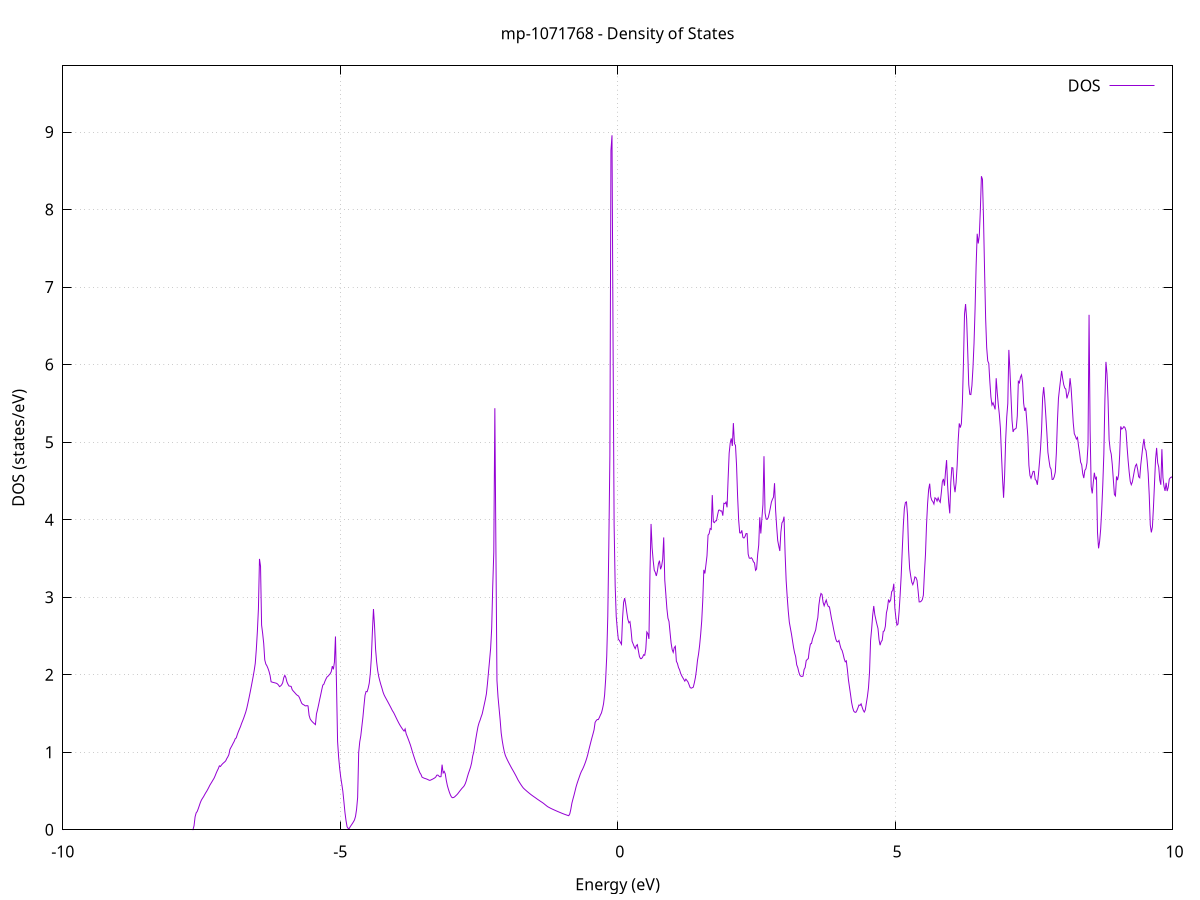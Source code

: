 set title 'mp-1071768 - Density of States'
set xlabel 'Energy (eV)'
set ylabel 'DOS (states/eV)'
set grid
set xrange [-10:10]
set yrange [0:9.853]
set xzeroaxis lt -1
set terminal png size 800,600
set output 'mp-1071768_dos_gnuplot.png'
plot '-' using 1:2 with lines title 'DOS'
-22.319700 0.000000
-22.300700 0.000000
-22.281600 0.000000
-22.262600 0.000000
-22.243600 0.000000
-22.224600 0.000000
-22.205500 0.000000
-22.186500 0.000000
-22.167500 0.000000
-22.148500 0.000000
-22.129500 0.000000
-22.110400 0.000000
-22.091400 0.000000
-22.072400 0.000000
-22.053400 0.000000
-22.034300 0.000000
-22.015300 0.000000
-21.996300 0.000000
-21.977300 0.000000
-21.958300 0.000000
-21.939200 0.000000
-21.920200 0.000000
-21.901200 0.000000
-21.882200 0.000000
-21.863100 0.000000
-21.844100 0.000000
-21.825100 0.000000
-21.806100 0.000000
-21.787100 0.000000
-21.768000 0.000000
-21.749000 0.000000
-21.730000 0.000000
-21.711000 0.000000
-21.691900 0.000000
-21.672900 0.000000
-21.653900 0.000000
-21.634900 0.000000
-21.615900 0.000000
-21.596800 0.000000
-21.577800 0.000000
-21.558800 0.000000
-21.539800 0.000000
-21.520700 0.000000
-21.501700 0.000000
-21.482700 0.000000
-21.463700 0.000000
-21.444700 0.000000
-21.425600 0.000000
-21.406600 0.000000
-21.387600 0.000000
-21.368600 0.000000
-21.349500 0.000000
-21.330500 0.000000
-21.311500 0.000000
-21.292500 0.000000
-21.273500 0.000000
-21.254400 0.000000
-21.235400 0.000000
-21.216400 0.000000
-21.197400 0.000000
-21.178300 0.000000
-21.159300 0.000000
-21.140300 0.000000
-21.121300 0.000000
-21.102300 0.000000
-21.083200 0.000000
-21.064200 0.000000
-21.045200 0.000000
-21.026200 0.000000
-21.007100 0.000000
-20.988100 0.000000
-20.969100 0.000000
-20.950100 0.000000
-20.931100 0.000000
-20.912000 0.000000
-20.893000 0.000000
-20.874000 0.000000
-20.855000 0.000000
-20.835900 0.000000
-20.816900 0.000000
-20.797900 0.000000
-20.778900 0.000000
-20.759900 0.000000
-20.740800 0.000000
-20.721800 0.000000
-20.702800 0.000000
-20.683800 0.000000
-20.664700 0.000000
-20.645700 0.000000
-20.626700 0.000000
-20.607700 0.000000
-20.588700 228.054500
-20.569600 85.397000
-20.550600 74.629700
-20.531600 89.338200
-20.512600 91.016900
-20.493500 61.883300
-20.474500 36.588600
-20.455500 48.964400
-20.436500 413.092700
-20.417500 249.469900
-20.398400 44.983000
-20.379400 164.316200
-20.360400 98.465800
-20.341400 149.694100
-20.322300 533.230800
-20.303300 0.000000
-20.284300 0.000000
-20.265300 0.000000
-20.246300 0.000000
-20.227200 0.000000
-20.208200 0.000000
-20.189200 0.000000
-20.170200 0.000000
-20.151100 0.000000
-20.132100 0.000000
-20.113100 0.000000
-20.094100 0.000000
-20.075100 0.000000
-20.056000 0.000000
-20.037000 0.000000
-20.018000 0.000000
-19.999000 0.000000
-19.979900 0.000000
-19.960900 0.000000
-19.941900 0.000000
-19.922900 0.000000
-19.903900 0.000000
-19.884800 0.000000
-19.865800 0.000000
-19.846800 0.000000
-19.827800 0.000000
-19.808700 0.000000
-19.789700 0.000000
-19.770700 0.000000
-19.751700 0.000000
-19.732700 0.000000
-19.713600 0.000000
-19.694600 0.000000
-19.675600 0.000000
-19.656600 0.000000
-19.637500 0.000000
-19.618500 0.000000
-19.599500 0.000000
-19.580500 0.000000
-19.561500 0.000000
-19.542400 0.000000
-19.523400 0.000000
-19.504400 0.000000
-19.485400 0.000000
-19.466300 0.000000
-19.447300 0.000000
-19.428300 0.000000
-19.409300 0.000000
-19.390300 0.000000
-19.371200 0.000000
-19.352200 0.000000
-19.333200 0.000000
-19.314200 0.000000
-19.295100 0.000000
-19.276100 0.000000
-19.257100 0.000000
-19.238100 0.000000
-19.219100 0.000000
-19.200000 0.000000
-19.181000 0.000000
-19.162000 0.000000
-19.143000 0.000000
-19.123900 0.000000
-19.104900 0.000000
-19.085900 0.000000
-19.066900 0.000000
-19.047900 0.000000
-19.028800 0.000000
-19.009800 0.000000
-18.990800 0.000000
-18.971800 0.000000
-18.952700 0.000000
-18.933700 0.000000
-18.914700 0.000000
-18.895700 3.672100
-18.876700 25.239000
-18.857600 50.829200
-18.838600 106.424600
-18.819600 37.372200
-18.800600 45.996600
-18.781500 46.853700
-18.762500 33.530700
-18.743500 30.813800
-18.724500 31.805000
-18.705500 33.909900
-18.686400 46.424900
-18.667400 64.928500
-18.648400 44.435000
-18.629400 0.000000
-18.610300 0.000000
-18.591300 0.000000
-18.572300 0.000000
-18.553300 0.000000
-18.534300 0.000000
-18.515200 0.000000
-18.496200 0.000000
-18.477200 0.000000
-18.458200 0.000000
-18.439100 0.000000
-18.420100 0.000000
-18.401100 0.000000
-18.382100 0.000000
-18.363100 0.000000
-18.344000 0.000000
-18.325000 0.000000
-18.306000 0.000000
-18.287000 0.000000
-18.267900 0.000000
-18.248900 0.000000
-18.229900 0.000000
-18.210900 0.000000
-18.191900 0.000000
-18.172800 0.000000
-18.153800 0.000000
-18.134800 0.000000
-18.115800 0.000000
-18.096700 0.000000
-18.077700 0.000000
-18.058700 0.000000
-18.039700 0.000000
-18.020700 0.000000
-18.001600 0.000000
-17.982600 0.000000
-17.963600 0.000000
-17.944600 0.000000
-17.925500 0.000000
-17.906500 0.000000
-17.887500 0.000000
-17.868500 0.000000
-17.849500 0.000000
-17.830400 0.000000
-17.811400 0.000000
-17.792400 0.000000
-17.773400 0.000000
-17.754300 0.000000
-17.735300 0.000000
-17.716300 0.000000
-17.697300 0.000000
-17.678300 0.000000
-17.659200 0.000000
-17.640200 0.000000
-17.621200 0.000000
-17.602200 0.000000
-17.583100 0.000000
-17.564100 0.000000
-17.545100 0.000000
-17.526100 0.000000
-17.507100 0.000000
-17.488000 0.000000
-17.469000 0.000000
-17.450000 0.000000
-17.431000 0.000000
-17.411900 0.000000
-17.392900 0.000000
-17.373900 0.000000
-17.354900 0.000000
-17.335900 0.000000
-17.316800 0.000000
-17.297800 0.000000
-17.278800 0.000000
-17.259800 0.000000
-17.240700 0.000000
-17.221700 0.000000
-17.202700 0.000000
-17.183700 0.000000
-17.164700 0.000000
-17.145600 0.000000
-17.126600 0.000000
-17.107600 0.000000
-17.088600 0.000000
-17.069500 0.000000
-17.050500 0.000000
-17.031500 0.000000
-17.012500 0.000000
-16.993500 0.000000
-16.974400 0.000000
-16.955400 0.000000
-16.936400 0.000000
-16.917400 0.000000
-16.898300 0.000000
-16.879300 0.000000
-16.860300 0.000000
-16.841300 0.000000
-16.822300 0.000000
-16.803200 0.000000
-16.784200 0.000000
-16.765200 0.000000
-16.746200 0.000000
-16.727100 0.000000
-16.708100 0.000000
-16.689100 0.000000
-16.670100 0.000000
-16.651100 0.000000
-16.632000 0.000000
-16.613000 0.000000
-16.594000 0.000000
-16.575000 0.000000
-16.555900 0.000000
-16.536900 0.000000
-16.517900 0.000000
-16.498900 0.000000
-16.479900 0.000000
-16.460800 0.000000
-16.441800 0.000000
-16.422800 0.000000
-16.403800 0.000000
-16.384700 0.000000
-16.365700 0.000000
-16.346700 0.000000
-16.327700 0.000000
-16.308700 0.000000
-16.289600 0.000000
-16.270600 0.000000
-16.251600 0.000000
-16.232600 0.000000
-16.213500 0.000000
-16.194500 0.000000
-16.175500 0.000000
-16.156500 0.000000
-16.137500 0.000000
-16.118400 0.000000
-16.099400 0.000000
-16.080400 0.000000
-16.061400 0.000000
-16.042300 0.000000
-16.023300 0.000000
-16.004300 0.000000
-15.985300 0.000000
-15.966300 0.000000
-15.947200 0.000000
-15.928200 0.000000
-15.909200 0.000000
-15.890200 0.000000
-15.871100 0.000000
-15.852100 0.000000
-15.833100 0.000000
-15.814100 0.000000
-15.795100 0.000000
-15.776000 0.000000
-15.757000 0.000000
-15.738000 0.000000
-15.719000 0.000000
-15.699900 0.000000
-15.680900 0.000000
-15.661900 0.000000
-15.642900 0.000000
-15.623900 0.000000
-15.604800 0.000000
-15.585800 0.000000
-15.566800 0.000000
-15.547800 0.000000
-15.528700 0.000000
-15.509700 0.000000
-15.490700 0.000000
-15.471700 0.000000
-15.452700 0.000000
-15.433600 0.000000
-15.414600 0.000000
-15.395600 0.000000
-15.376600 0.000000
-15.357500 0.000000
-15.338500 0.000000
-15.319500 0.000000
-15.300500 0.000000
-15.281500 0.000000
-15.262400 0.000000
-15.243400 0.000000
-15.224400 0.000000
-15.205400 0.000000
-15.186300 0.000000
-15.167300 0.000000
-15.148300 0.000000
-15.129300 0.000000
-15.110300 0.000000
-15.091200 0.000000
-15.072200 0.000000
-15.053200 0.000000
-15.034200 0.000000
-15.015100 0.000000
-14.996100 0.000000
-14.977100 0.000000
-14.958100 0.000000
-14.939100 0.000000
-14.920000 0.000000
-14.901000 0.000000
-14.882000 0.000000
-14.863000 0.000000
-14.843900 0.000000
-14.824900 0.000000
-14.805900 0.000000
-14.786900 0.000000
-14.767900 0.000000
-14.748800 0.000000
-14.729800 0.000000
-14.710800 0.000000
-14.691800 0.000000
-14.672700 0.000000
-14.653700 0.000000
-14.634700 0.000000
-14.615700 0.000000
-14.596700 0.000000
-14.577600 0.000000
-14.558600 0.000000
-14.539600 0.000000
-14.520600 0.000000
-14.501500 0.000000
-14.482500 0.000000
-14.463500 0.000000
-14.444500 0.000000
-14.425500 0.000000
-14.406400 0.000000
-14.387400 0.000000
-14.368400 0.000000
-14.349400 0.000000
-14.330300 0.000000
-14.311300 0.000000
-14.292300 0.000000
-14.273300 0.000000
-14.254300 0.000000
-14.235200 0.000000
-14.216200 0.000000
-14.197200 0.000000
-14.178200 0.000000
-14.159100 0.000000
-14.140100 0.000000
-14.121100 0.000000
-14.102100 0.000000
-14.083100 0.000000
-14.064000 0.000000
-14.045000 0.000000
-14.026000 0.000000
-14.007000 0.000000
-13.987900 0.000000
-13.968900 0.000000
-13.949900 0.000000
-13.930900 0.000000
-13.911900 0.000000
-13.892800 0.000000
-13.873800 0.000000
-13.854800 0.000000
-13.835800 0.000000
-13.816700 0.000000
-13.797700 0.000000
-13.778700 0.000000
-13.759700 0.000000
-13.740700 0.000000
-13.721600 0.000000
-13.702600 0.000000
-13.683600 0.000000
-13.664600 0.000000
-13.645500 0.000000
-13.626500 0.000000
-13.607500 0.000000
-13.588500 0.000000
-13.569500 0.000000
-13.550400 0.000000
-13.531400 0.000000
-13.512400 0.000000
-13.493400 0.000000
-13.474300 0.000000
-13.455300 0.000000
-13.436300 0.000000
-13.417300 0.000000
-13.398300 0.000000
-13.379200 0.000000
-13.360200 0.000000
-13.341200 0.000000
-13.322200 0.000000
-13.303100 0.000000
-13.284100 0.000000
-13.265100 0.000000
-13.246100 0.000000
-13.227100 0.000000
-13.208000 0.000000
-13.189000 0.000000
-13.170000 0.000000
-13.151000 0.000000
-13.131900 0.000000
-13.112900 0.000000
-13.093900 0.000000
-13.074900 0.000000
-13.055900 0.000000
-13.036800 0.000000
-13.017800 0.000000
-12.998800 0.000000
-12.979800 0.000000
-12.960700 0.000000
-12.941700 0.000000
-12.922700 0.000000
-12.903700 0.000000
-12.884700 0.000000
-12.865600 0.000000
-12.846600 0.000000
-12.827600 0.000000
-12.808600 0.000000
-12.789500 0.000000
-12.770500 0.000000
-12.751500 0.000000
-12.732500 0.000000
-12.713500 0.000000
-12.694400 0.000000
-12.675400 0.000000
-12.656400 0.000000
-12.637400 0.000000
-12.618300 0.000000
-12.599300 0.000000
-12.580300 0.000000
-12.561300 0.000000
-12.542300 0.000000
-12.523200 0.000000
-12.504200 0.000000
-12.485200 0.000000
-12.466200 0.000000
-12.447100 0.000000
-12.428100 0.000000
-12.409100 0.000000
-12.390100 0.000000
-12.371100 0.000000
-12.352000 0.000000
-12.333000 0.000000
-12.314000 0.000000
-12.295000 0.000000
-12.275900 0.000000
-12.256900 0.000000
-12.237900 0.000000
-12.218900 0.000000
-12.199900 0.000000
-12.180800 0.000000
-12.161800 0.000000
-12.142800 0.000000
-12.123800 0.000000
-12.104700 0.000000
-12.085700 0.000000
-12.066700 0.000000
-12.047700 0.000000
-12.028700 0.000000
-12.009600 0.000000
-11.990600 0.000000
-11.971600 0.000000
-11.952600 0.000000
-11.933500 0.000000
-11.914500 0.000000
-11.895500 0.000000
-11.876500 0.000000
-11.857500 0.000000
-11.838400 0.000000
-11.819400 0.000000
-11.800400 0.000000
-11.781400 0.000000
-11.762300 0.000000
-11.743300 0.000000
-11.724300 0.000000
-11.705300 0.000000
-11.686300 0.000000
-11.667200 0.000000
-11.648200 0.000000
-11.629200 0.000000
-11.610200 0.000000
-11.591100 0.000000
-11.572100 0.000000
-11.553100 0.000000
-11.534100 0.000000
-11.515100 0.000000
-11.496000 0.000000
-11.477000 0.000000
-11.458000 0.000000
-11.439000 0.000000
-11.419900 0.000000
-11.400900 0.000000
-11.381900 0.000000
-11.362900 0.000000
-11.343900 0.000000
-11.324800 0.000000
-11.305800 0.000000
-11.286800 0.000000
-11.267800 0.000000
-11.248700 0.000000
-11.229700 0.000000
-11.210700 0.000000
-11.191700 0.000000
-11.172700 0.000000
-11.153600 0.000000
-11.134600 0.000000
-11.115600 0.000000
-11.096600 0.000000
-11.077500 0.000000
-11.058500 0.000000
-11.039500 0.000000
-11.020500 0.000000
-11.001500 0.000000
-10.982400 0.000000
-10.963400 0.000000
-10.944400 0.000000
-10.925400 0.000000
-10.906300 0.000000
-10.887300 0.000000
-10.868300 0.000000
-10.849300 0.000000
-10.830300 0.000000
-10.811200 0.000000
-10.792200 0.000000
-10.773200 0.000000
-10.754200 0.000000
-10.735100 0.000000
-10.716100 0.000000
-10.697100 0.000000
-10.678100 0.000000
-10.659100 0.000000
-10.640000 0.000000
-10.621000 0.000000
-10.602000 0.000000
-10.583000 0.000000
-10.563900 0.000000
-10.544900 0.000000
-10.525900 0.000000
-10.506900 0.000000
-10.487900 0.000000
-10.468800 0.000000
-10.449800 0.000000
-10.430800 0.000000
-10.411800 0.000000
-10.392700 0.000000
-10.373700 0.000000
-10.354700 0.000000
-10.335700 0.000000
-10.316700 0.000000
-10.297600 0.000000
-10.278600 0.000000
-10.259600 0.000000
-10.240600 0.000000
-10.221500 0.000000
-10.202500 0.000000
-10.183500 0.000000
-10.164500 0.000000
-10.145500 0.000000
-10.126400 0.000000
-10.107400 0.000000
-10.088400 0.000000
-10.069400 0.000000
-10.050300 0.000000
-10.031300 0.000000
-10.012300 0.000000
-9.993300 0.000000
-9.974300 0.000000
-9.955200 0.000000
-9.936200 0.000000
-9.917200 0.000000
-9.898200 0.000000
-9.879100 0.000000
-9.860100 0.000000
-9.841100 0.000000
-9.822100 0.000000
-9.803100 0.000000
-9.784000 0.000000
-9.765000 0.000000
-9.746000 0.000000
-9.727000 0.000000
-9.707900 0.000000
-9.688900 0.000000
-9.669900 0.000000
-9.650900 0.000000
-9.631900 0.000000
-9.612800 0.000000
-9.593800 0.000000
-9.574800 0.000000
-9.555800 0.000000
-9.536700 0.000000
-9.517700 0.000000
-9.498700 0.000000
-9.479700 0.000000
-9.460700 0.000000
-9.441600 0.000000
-9.422600 0.000000
-9.403600 0.000000
-9.384600 0.000000
-9.365500 0.000000
-9.346500 0.000000
-9.327500 0.000000
-9.308500 0.000000
-9.289500 0.000000
-9.270400 0.000000
-9.251400 0.000000
-9.232400 0.000000
-9.213400 0.000000
-9.194300 0.000000
-9.175300 0.000000
-9.156300 0.000000
-9.137300 0.000000
-9.118300 0.000000
-9.099200 0.000000
-9.080200 0.000000
-9.061200 0.000000
-9.042200 0.000000
-9.023100 0.000000
-9.004100 0.000000
-8.985100 0.000000
-8.966100 0.000000
-8.947100 0.000000
-8.928000 0.000000
-8.909000 0.000000
-8.890000 0.000000
-8.871000 0.000000
-8.851900 0.000000
-8.832900 0.000000
-8.813900 0.000000
-8.794900 0.000000
-8.775900 0.000000
-8.756800 0.000000
-8.737800 0.000000
-8.718800 0.000000
-8.699800 0.000000
-8.680700 0.000000
-8.661700 0.000000
-8.642700 0.000000
-8.623700 0.000000
-8.604700 0.000000
-8.585600 0.000000
-8.566600 0.000000
-8.547600 0.000000
-8.528600 0.000000
-8.509500 0.000000
-8.490500 0.000000
-8.471500 0.000000
-8.452500 0.000000
-8.433500 0.000000
-8.414400 0.000000
-8.395400 0.000000
-8.376400 0.000000
-8.357400 0.000000
-8.338300 0.000000
-8.319300 0.000000
-8.300300 0.000000
-8.281300 0.000000
-8.262300 0.000000
-8.243200 0.000000
-8.224200 0.000000
-8.205200 0.000000
-8.186200 0.000000
-8.167100 0.000000
-8.148100 0.000000
-8.129100 0.000000
-8.110100 0.000000
-8.091100 0.000000
-8.072000 0.000000
-8.053000 0.000000
-8.034000 0.000000
-8.015000 0.000000
-7.995900 0.000000
-7.976900 0.000000
-7.957900 0.000000
-7.938900 0.000000
-7.919900 0.000000
-7.900800 0.000000
-7.881800 0.000000
-7.862800 0.000000
-7.843800 0.000000
-7.824700 0.000000
-7.805700 0.000000
-7.786700 0.000000
-7.767700 0.000000
-7.748700 0.000000
-7.729600 0.000000
-7.710600 0.000000
-7.691600 0.000000
-7.672600 0.000000
-7.653500 0.001700
-7.634500 0.052400
-7.615500 0.167500
-7.596500 0.217400
-7.577500 0.235900
-7.558400 0.272300
-7.539400 0.311800
-7.520400 0.351900
-7.501400 0.383000
-7.482300 0.405900
-7.463300 0.426400
-7.444300 0.451700
-7.425300 0.475800
-7.406300 0.497000
-7.387200 0.521700
-7.368200 0.547800
-7.349200 0.575400
-7.330200 0.597900
-7.311100 0.620300
-7.292100 0.643100
-7.273100 0.666000
-7.254100 0.696500
-7.235100 0.730800
-7.216000 0.761900
-7.197000 0.789400
-7.178000 0.824300
-7.159000 0.816300
-7.139900 0.835300
-7.120900 0.850600
-7.101900 0.863400
-7.082900 0.874800
-7.063900 0.889200
-7.044800 0.917900
-7.025800 0.940600
-7.006800 0.969600
-6.987800 1.036300
-6.968700 1.062400
-6.949700 1.087000
-6.930700 1.114200
-6.911700 1.139100
-6.892700 1.173200
-6.873600 1.185700
-6.854600 1.229100
-6.835600 1.265400
-6.816600 1.298600
-6.797500 1.330300
-6.778500 1.370000
-6.759500 1.403500
-6.740500 1.438600
-6.721500 1.478100
-6.702400 1.518800
-6.683400 1.568200
-6.664400 1.629800
-6.645400 1.694600
-6.626300 1.761800
-6.607300 1.831300
-6.588300 1.902800
-6.569300 1.976400
-6.550300 2.054200
-6.531200 2.145600
-6.512200 2.325400
-6.493200 2.556600
-6.474200 2.851900
-6.455100 3.493700
-6.436100 3.398600
-6.417100 2.640200
-6.398100 2.533300
-6.379100 2.405000
-6.360000 2.191400
-6.341000 2.138400
-6.322000 2.115700
-6.303000 2.083800
-6.283900 2.044000
-6.264900 1.993300
-6.245900 1.909600
-6.226900 1.904100
-6.207900 1.900900
-6.188800 1.897200
-6.169800 1.893600
-6.150800 1.889900
-6.131800 1.881600
-6.112700 1.866800
-6.093700 1.846300
-6.074700 1.855000
-6.055700 1.869900
-6.036700 1.896800
-6.017600 1.962100
-5.998600 1.991700
-5.979600 1.962700
-5.960600 1.907700
-5.941500 1.876900
-5.922500 1.854100
-5.903500 1.851900
-5.884500 1.849100
-5.865500 1.807200
-5.846400 1.789700
-5.827400 1.775300
-5.808400 1.759500
-5.789400 1.744100
-5.770300 1.732700
-5.751300 1.725300
-5.732300 1.699900
-5.713300 1.664400
-5.694300 1.631900
-5.675200 1.618100
-5.656200 1.612000
-5.637200 1.601600
-5.618200 1.596900
-5.599100 1.602200
-5.580100 1.597100
-5.561100 1.476000
-5.542100 1.431400
-5.523100 1.410100
-5.504000 1.394200
-5.485000 1.380800
-5.466000 1.368000
-5.447000 1.356500
-5.427900 1.494900
-5.408900 1.548800
-5.389900 1.611600
-5.370900 1.677600
-5.351900 1.740000
-5.332800 1.806100
-5.313800 1.866000
-5.294800 1.877300
-5.275800 1.915100
-5.256700 1.945400
-5.237700 1.970700
-5.218700 1.981500
-5.199700 1.997600
-5.180700 2.013200
-5.161600 2.039600
-5.142600 2.110800
-5.123600 2.069200
-5.104600 2.160700
-5.085500 2.493500
-5.066500 1.855500
-5.047500 1.140300
-5.028500 0.935300
-5.009500 0.788700
-4.990400 0.675600
-4.971400 0.588400
-4.952400 0.495500
-4.933400 0.360600
-4.914300 0.221700
-4.895300 0.117600
-4.876300 0.038300
-4.857300 0.017700
-4.838300 0.016600
-4.819200 0.040500
-4.800200 0.060200
-4.781200 0.080100
-4.762200 0.101800
-4.743100 0.126400
-4.724100 0.173100
-4.705100 0.264800
-4.686100 0.416100
-4.667100 0.997200
-4.648000 1.134700
-4.629000 1.213000
-4.610000 1.333200
-4.591000 1.451900
-4.571900 1.598900
-4.552900 1.734500
-4.533900 1.783700
-4.514900 1.781200
-4.495900 1.826300
-4.476800 1.890900
-4.457800 2.016100
-4.438800 2.221400
-4.419800 2.560300
-4.400700 2.847300
-4.381700 2.631300
-4.362700 2.329800
-4.343700 2.166600
-4.324600 2.051900
-4.305600 1.974800
-4.286600 1.920900
-4.267600 1.871800
-4.248600 1.827900
-4.229500 1.778700
-4.210500 1.742500
-4.191500 1.715000
-4.172500 1.690200
-4.153400 1.665200
-4.134400 1.639900
-4.115400 1.614400
-4.096400 1.588500
-4.077400 1.562100
-4.058300 1.534600
-4.039300 1.514400
-4.020300 1.487400
-4.001300 1.458700
-3.982200 1.430200
-3.963200 1.402800
-3.944200 1.376400
-3.925200 1.351600
-3.906200 1.329400
-3.887100 1.308800
-3.868100 1.289200
-3.849100 1.272900
-3.830100 1.300500
-3.811000 1.236500
-3.792000 1.203700
-3.773000 1.168100
-3.754000 1.131200
-3.735000 1.093200
-3.715900 1.047900
-3.696900 1.001400
-3.677900 0.957900
-3.658900 0.916100
-3.639800 0.876000
-3.620800 0.837900
-3.601800 0.803400
-3.582800 0.769000
-3.563800 0.735000
-3.544700 0.714100
-3.525700 0.679200
-3.506700 0.671900
-3.487700 0.665500
-3.468600 0.660700
-3.449600 0.656500
-3.430600 0.651000
-3.411600 0.644300
-3.392600 0.637700
-3.373500 0.639500
-3.354500 0.646500
-3.335500 0.653000
-3.316500 0.660600
-3.297400 0.668500
-3.278400 0.680100
-3.259400 0.703800
-3.240400 0.705900
-3.221400 0.692600
-3.202300 0.683100
-3.183300 0.685700
-3.164300 0.839900
-3.145300 0.733000
-3.126200 0.753500
-3.107200 0.722700
-3.088200 0.637600
-3.069200 0.571100
-3.050200 0.523300
-3.031100 0.480900
-3.012100 0.446200
-2.993100 0.421100
-2.974100 0.413400
-2.955000 0.416400
-2.936000 0.425600
-2.917000 0.438800
-2.898000 0.451700
-2.879000 0.467100
-2.859900 0.485500
-2.840900 0.503300
-2.821900 0.520400
-2.802900 0.536900
-2.783800 0.551000
-2.764800 0.567900
-2.745800 0.595300
-2.726800 0.634300
-2.707800 0.683200
-2.688700 0.728500
-2.669700 0.767100
-2.650700 0.809000
-2.631700 0.864100
-2.612600 0.949800
-2.593600 1.001900
-2.574600 1.089600
-2.555600 1.174600
-2.536600 1.255200
-2.517500 1.329000
-2.498500 1.378200
-2.479500 1.413300
-2.460500 1.455600
-2.441400 1.493600
-2.422400 1.555100
-2.403400 1.617900
-2.384400 1.681100
-2.365400 1.753700
-2.346300 1.885500
-2.327300 2.035900
-2.308300 2.185000
-2.289300 2.339500
-2.270200 2.598500
-2.251200 3.141100
-2.232200 3.580100
-2.213200 5.437800
-2.194200 3.640200
-2.175100 1.926200
-2.156100 1.714300
-2.137100 1.566300
-2.118100 1.420600
-2.099000 1.249400
-2.080000 1.149700
-2.061000 1.069800
-2.042000 1.003800
-2.023000 0.957300
-2.003900 0.926000
-1.984900 0.897100
-1.965900 0.869800
-1.946900 0.843900
-1.927800 0.818000
-1.908800 0.793000
-1.889800 0.769400
-1.870800 0.745500
-1.851800 0.720900
-1.832700 0.695500
-1.813700 0.668700
-1.794700 0.641400
-1.775700 0.619200
-1.756600 0.596900
-1.737600 0.576400
-1.718600 0.556400
-1.699600 0.538600
-1.680600 0.525500
-1.661500 0.513300
-1.642500 0.501300
-1.623500 0.489700
-1.604500 0.478200
-1.585400 0.467000
-1.566400 0.456200
-1.547400 0.445900
-1.528400 0.436000
-1.509400 0.426400
-1.490300 0.417000
-1.471300 0.407400
-1.452300 0.397300
-1.433300 0.388000
-1.414200 0.378800
-1.395200 0.369400
-1.376200 0.360400
-1.357200 0.351600
-1.338200 0.341700
-1.319100 0.330900
-1.300100 0.319700
-1.281100 0.308900
-1.262100 0.298300
-1.243000 0.290800
-1.224000 0.283400
-1.205000 0.276300
-1.186000 0.269700
-1.167000 0.263400
-1.147900 0.257200
-1.128900 0.251100
-1.109900 0.245100
-1.090900 0.239100
-1.071800 0.233200
-1.052800 0.227500
-1.033800 0.221700
-1.014800 0.216000
-0.995800 0.210500
-0.976700 0.205100
-0.957700 0.199900
-0.938700 0.195000
-0.919700 0.190200
-0.900600 0.185700
-0.881600 0.181700
-0.862600 0.205300
-0.843600 0.265100
-0.824600 0.342600
-0.805500 0.396100
-0.786500 0.445800
-0.767500 0.500400
-0.748500 0.555900
-0.729400 0.600900
-0.710400 0.641400
-0.691400 0.680200
-0.672400 0.719600
-0.653400 0.752600
-0.634300 0.777700
-0.615300 0.807500
-0.596300 0.840900
-0.577300 0.878400
-0.558200 0.920100
-0.539200 0.968100
-0.520200 1.027200
-0.501200 1.081300
-0.482200 1.135300
-0.463100 1.187400
-0.444100 1.236500
-0.425100 1.288800
-0.406100 1.385400
-0.387000 1.407400
-0.368000 1.422300
-0.349000 1.421400
-0.330000 1.447500
-0.311000 1.479700
-0.291900 1.506800
-0.272900 1.559100
-0.253900 1.626200
-0.234900 1.739400
-0.215800 1.945700
-0.196800 2.237800
-0.177800 2.750500
-0.158800 3.678300
-0.139800 4.830700
-0.120700 8.760100
-0.101700 8.957700
-0.082700 6.289100
-0.063700 3.931500
-0.044600 3.146900
-0.025600 2.754600
-0.006600 2.589000
0.012400 2.456500
0.031400 2.442600
0.050500 2.415200
0.069500 2.391400
0.088500 2.728300
0.107500 2.933000
0.126600 2.988200
0.145600 2.907900
0.164600 2.805700
0.183600 2.716100
0.202600 2.670200
0.221700 2.684700
0.240700 2.580800
0.259700 2.432500
0.278700 2.397900
0.297800 2.363000
0.316800 2.336000
0.335800 2.375000
0.354800 2.388200
0.373800 2.309000
0.392900 2.233900
0.411900 2.207500
0.430900 2.208000
0.449900 2.226900
0.469000 2.258100
0.488000 2.250800
0.507000 2.328000
0.526000 2.551300
0.545000 2.530000
0.564100 2.461600
0.583100 3.328900
0.602100 3.944700
0.621100 3.637600
0.640200 3.474700
0.659200 3.349700
0.678200 3.320700
0.697200 3.274100
0.716200 3.335500
0.735300 3.432000
0.754300 3.471300
0.773300 3.360500
0.792300 3.400000
0.811400 3.486900
0.830400 3.771100
0.849400 3.220000
0.868400 3.040600
0.887400 2.854500
0.906500 2.729700
0.925500 2.686900
0.944500 2.545900
0.963500 2.408300
0.982600 2.324900
1.001600 2.288500
1.020600 2.349500
1.039600 2.366900
1.058600 2.173400
1.077700 2.145200
1.096700 2.092600
1.115700 2.064500
1.134700 2.019100
1.153800 1.988000
1.172800 1.963900
1.191800 1.940200
1.210800 1.917500
1.229800 1.943000
1.248900 1.925200
1.267900 1.906300
1.286900 1.871000
1.305900 1.835200
1.325000 1.826400
1.344000 1.831900
1.363000 1.839200
1.382000 1.894800
1.401000 1.961600
1.420100 2.058600
1.439100 2.184800
1.458100 2.266400
1.477100 2.376800
1.496200 2.520500
1.515200 2.693700
1.534200 2.962700
1.553200 3.352300
1.572200 3.305700
1.591300 3.417800
1.610300 3.533200
1.629300 3.800100
1.648300 3.818100
1.667400 3.885100
1.686400 3.875000
1.705400 4.317100
1.724400 3.972400
1.743400 3.961500
1.762500 3.983500
1.781500 3.986000
1.800500 4.059200
1.819500 4.121200
1.838600 4.124300
1.857600 4.110800
1.876600 4.113000
1.895600 4.051400
1.914600 4.211600
1.933700 4.206300
1.952700 4.226100
1.971700 4.159000
1.990700 4.521100
2.009800 4.857900
2.028800 4.988100
2.047800 5.047900
2.066800 4.950500
2.085800 5.245800
2.104900 4.983300
2.123900 4.957000
2.142900 4.704000
2.161900 4.303500
2.181000 3.994000
2.200000 3.830500
2.219000 3.827600
2.238000 3.862100
2.257000 3.772100
2.276100 3.762600
2.295100 3.781200
2.314100 3.820500
2.333100 3.820000
2.352200 3.556100
2.371200 3.504800
2.390200 3.500500
2.409200 3.509200
2.428200 3.492600
2.447300 3.456500
2.466300 3.443000
2.485300 3.346600
2.504300 3.363500
2.523400 3.549500
2.542400 3.671900
2.561400 4.030700
2.580400 3.821400
2.599400 4.014300
2.618500 4.193800
2.637500 4.818200
2.656500 4.087600
2.675500 4.008900
2.694600 4.003600
2.713600 4.025500
2.732600 4.083300
2.751600 4.150000
2.770600 4.224300
2.789700 4.262400
2.808700 4.289600
2.827700 4.470300
2.846700 4.124700
2.865800 3.911600
2.884800 3.730700
2.903800 3.660300
2.922800 3.596100
2.941800 3.838100
2.960900 3.958200
2.979900 3.979400
2.998900 4.038700
3.017900 3.566900
3.037000 3.216500
3.056000 3.003000
3.075000 2.820400
3.094000 2.677900
3.113000 2.601500
3.132100 2.527300
3.151100 2.440000
3.170100 2.353100
3.189100 2.282300
3.208200 2.233000
3.227200 2.127200
3.246200 2.091700
3.265200 2.033900
3.284200 1.994200
3.303300 1.979400
3.322300 1.977600
3.341300 1.982500
3.360300 2.066700
3.379400 2.092500
3.398400 2.181600
3.417400 2.196700
3.436400 2.208700
3.455400 2.321900
3.474500 2.397500
3.493500 2.401600
3.512500 2.463900
3.531500 2.503900
3.550600 2.539200
3.569600 2.579900
3.588600 2.668800
3.607600 2.735400
3.626600 2.896400
3.645700 2.993200
3.664700 3.047800
3.683700 3.034900
3.702700 2.933600
3.721800 2.888600
3.740800 2.930400
3.759800 2.964000
3.778800 2.908500
3.797800 2.878400
3.816900 2.875300
3.835900 2.799700
3.854900 2.721300
3.873900 2.658900
3.893000 2.585500
3.912000 2.520300
3.931000 2.460200
3.950000 2.427900
3.969000 2.423100
3.988100 2.441600
4.007100 2.384300
4.026100 2.335800
4.045100 2.313100
4.064200 2.265100
4.083200 2.205800
4.102200 2.166400
4.121200 2.178700
4.140200 2.068900
4.159300 1.935300
4.178300 1.840000
4.197300 1.745800
4.216300 1.644300
4.235400 1.576700
4.254400 1.531300
4.273400 1.517100
4.292400 1.514300
4.311400 1.537200
4.330500 1.572200
4.349500 1.609700
4.368500 1.604000
4.387500 1.624100
4.406600 1.580300
4.425600 1.542500
4.444600 1.518100
4.463600 1.545200
4.482600 1.634100
4.501700 1.720500
4.520700 1.831200
4.539700 2.034300
4.558700 2.441400
4.577800 2.592800
4.596800 2.768500
4.615800 2.886600
4.634800 2.774100
4.653800 2.711300
4.672900 2.650100
4.691900 2.596700
4.710900 2.452600
4.729900 2.381000
4.749000 2.425500
4.768000 2.444800
4.787000 2.558600
4.806000 2.565800
4.825000 2.625900
4.844100 2.797900
4.863100 2.857700
4.882100 2.970000
4.901100 2.937700
4.920200 2.964400
4.939200 3.072400
4.958200 3.087000
4.977200 3.173800
4.996200 2.858800
5.015300 2.728100
5.034300 2.638700
5.053300 2.653400
5.072300 2.810500
5.091400 3.029600
5.110400 3.278100
5.129400 3.606500
5.148400 3.920900
5.167400 4.144800
5.186500 4.222100
5.205500 4.229200
5.224500 4.055900
5.243500 3.612500
5.262600 3.369500
5.281600 3.273500
5.300600 3.194000
5.319600 3.161400
5.338600 3.199600
5.357700 3.261800
5.376700 3.252700
5.395700 3.216800
5.414700 3.083000
5.433800 2.939400
5.452800 2.939500
5.471800 2.948700
5.490800 2.967900
5.509800 3.024800
5.528900 3.311100
5.547900 3.549900
5.566900 3.933900
5.585900 4.204500
5.605000 4.388100
5.624000 4.464400
5.643000 4.294400
5.662000 4.249800
5.681000 4.233000
5.700100 4.201700
5.719100 4.281900
5.738100 4.270900
5.757100 4.239300
5.776200 4.281300
5.795200 4.245200
5.814200 4.223800
5.833200 4.346200
5.852200 4.490500
5.871300 4.525400
5.890300 4.437800
5.909300 4.621400
5.928300 4.768500
5.947400 4.436000
5.966400 4.222100
5.985400 4.081300
6.004400 4.480900
6.023400 4.671300
6.042500 4.667000
6.061500 4.451900
6.080500 4.354100
6.099500 4.475200
6.118600 4.697700
6.137600 5.024500
6.156600 5.241700
6.175600 5.187700
6.194600 5.236000
6.213700 5.511200
6.232700 6.033900
6.251700 6.654000
6.270700 6.781000
6.289800 6.587800
6.308800 6.181600
6.327800 5.742400
6.346800 5.616400
6.365800 5.613000
6.384900 5.728100
6.403900 5.959000
6.422900 6.272900
6.441900 6.718300
6.461000 7.279700
6.480000 7.687700
6.499000 7.562100
6.518000 7.663600
6.537000 7.993500
6.556100 8.429700
6.575100 8.389400
6.594100 7.877600
6.613100 7.212500
6.632200 6.596500
6.651200 6.218800
6.670200 6.047500
6.689200 6.013600
6.708200 5.778400
6.727300 5.582400
6.746300 5.478500
6.765300 5.507900
6.784300 5.467000
6.803400 5.422000
6.822400 5.824600
6.841400 5.639400
6.860400 5.483600
6.879400 5.355100
6.898500 5.178500
6.917500 4.841400
6.936500 4.534900
6.955500 4.281900
6.974600 4.578000
6.993600 5.035800
7.012600 5.325000
7.031600 5.498400
7.050600 6.189400
7.069700 5.931700
7.088700 5.602900
7.107700 5.282700
7.126700 5.131500
7.145800 5.163900
7.164800 5.169300
7.183800 5.181300
7.202800 5.338000
7.221800 5.783100
7.240900 5.764900
7.259900 5.838200
7.278900 5.867200
7.297900 5.775200
7.317000 5.503800
7.336000 5.403800
7.355000 5.444800
7.374000 5.270100
7.393000 5.069000
7.412100 4.701600
7.431100 4.569300
7.450100 4.533800
7.469100 4.576900
7.488200 4.623100
7.507200 4.622400
7.526200 4.517700
7.545200 4.504300
7.564200 4.449800
7.583300 4.579200
7.602300 4.737100
7.621300 4.912900
7.640300 5.154300
7.659400 5.573400
7.678400 5.709900
7.697400 5.551400
7.716400 5.345600
7.735400 5.124700
7.754500 4.869200
7.773500 4.767800
7.792500 4.678500
7.811500 4.650100
7.830600 4.518400
7.849600 4.520300
7.868600 4.551300
7.887600 4.613200
7.906600 4.856700
7.925700 5.263300
7.944700 5.563600
7.963700 5.688200
7.982700 5.805300
8.001800 5.919300
8.020800 5.819500
8.039800 5.739900
8.058800 5.697300
8.077800 5.683900
8.096900 5.563800
8.115900 5.611400
8.134900 5.656400
8.153900 5.824400
8.173000 5.694100
8.192000 5.476800
8.211000 5.251700
8.230000 5.109400
8.249000 5.078300
8.268100 5.040200
8.287100 5.060300
8.306100 4.954300
8.325100 4.860800
8.344200 4.740900
8.363200 4.709500
8.382200 4.593400
8.401200 4.536300
8.420200 4.635500
8.439300 4.656600
8.458300 4.731900
8.477300 4.967000
8.496300 6.642200
8.515400 5.145900
8.534400 4.424400
8.553400 4.338300
8.572400 4.480800
8.591400 4.605300
8.610500 4.525800
8.629500 4.544500
8.648500 3.832300
8.667500 3.630100
8.686600 3.719900
8.705600 3.879000
8.724600 4.128600
8.743600 4.450500
8.762600 4.845900
8.781700 5.539400
8.800700 6.035200
8.819700 5.879400
8.838700 5.536000
8.857800 5.031500
8.876800 4.902000
8.895800 4.846100
8.914800 4.709300
8.933800 4.514900
8.952900 4.324700
8.971900 4.306300
8.990900 4.557100
9.009900 4.510000
9.029000 4.583000
9.048000 4.838400
9.067000 5.202500
9.086000 5.168400
9.105000 5.180100
9.124100 5.200500
9.143100 5.188400
9.162100 5.143600
9.181100 4.941200
9.200200 4.762400
9.219200 4.614500
9.238200 4.495000
9.257200 4.450700
9.276200 4.485100
9.295300 4.559800
9.314300 4.636400
9.333300 4.696300
9.352300 4.715400
9.371400 4.650500
9.390400 4.553200
9.409400 4.539800
9.428400 4.708100
9.447400 4.829300
9.466500 4.954300
9.485500 5.041100
9.504500 4.921900
9.523500 4.888400
9.542600 4.763500
9.561600 4.596500
9.580600 4.318200
9.599600 3.931300
9.618600 3.835500
9.637700 3.904700
9.656700 4.156900
9.675700 4.466300
9.694700 4.777800
9.713800 4.925200
9.732800 4.734600
9.751800 4.677900
9.770800 4.510200
9.789800 4.450200
9.808900 4.908500
9.827900 4.542200
9.846900 4.430000
9.865900 4.370700
9.885000 4.475100
9.904000 4.368600
9.923000 4.417800
9.942000 4.521700
9.961000 4.540400
9.980100 4.550400
9.999100 4.542400
10.018100 4.572100
10.037100 4.684200
10.056200 4.794600
10.075200 4.956700
10.094200 4.907400
10.113200 4.876300
10.132200 4.906400
10.151300 5.005300
10.170300 5.044200
10.189300 5.046500
10.208300 5.042900
10.227400 5.074700
10.246400 5.175100
10.265400 5.226100
10.284400 5.196800
10.303400 4.963900
10.322500 4.815200
10.341500 4.690900
10.360500 4.571600
10.379500 4.304900
10.398600 4.136800
10.417600 4.007400
10.436600 3.862400
10.455600 3.845900
10.474600 3.848300
10.493700 3.873700
10.512700 3.948400
10.531700 4.033900
10.550700 4.185700
10.569800 4.417900
10.588800 4.509800
10.607800 4.439400
10.626800 4.420400
10.645800 4.421100
10.664900 4.475400
10.683900 4.576100
10.702900 4.636500
10.721900 4.626400
10.741000 4.538100
10.760000 4.289300
10.779000 4.103800
10.798000 3.882800
10.817000 3.692800
10.836100 3.499800
10.855100 3.313500
10.874100 3.141300
10.893100 3.002300
10.912200 2.858900
10.931200 2.767600
10.950200 2.743600
10.969200 2.693900
10.988200 2.586400
11.007300 2.527100
11.026300 2.557700
11.045300 2.601500
11.064300 2.684900
11.083400 2.598000
11.102400 2.513100
11.121400 2.464200
11.140400 2.496400
11.159400 2.577800
11.178500 2.673600
11.197500 2.597900
11.216500 2.615900
11.235500 2.726000
11.254600 2.879000
11.273600 3.031400
11.292600 3.143700
11.311600 3.252600
11.330600 3.405700
11.349700 3.517600
11.368700 3.557600
11.387700 3.628900
11.406700 3.723700
11.425800 3.782300
11.444800 3.841000
11.463800 3.921800
11.482800 3.880000
11.501800 3.786700
11.520900 3.681200
11.539900 3.600800
11.558900 3.527100
11.577900 3.380900
11.597000 3.267400
11.616000 3.217700
11.635000 3.177800
11.654000 3.184300
11.673000 3.161600
11.692100 3.176500
11.711100 3.217300
11.730100 3.222300
11.749100 3.210400
11.768200 3.289200
11.787200 3.422400
11.806200 3.776400
11.825200 4.289900
11.844200 4.765000
11.863300 5.308100
11.882300 5.218400
11.901300 4.914100
11.920300 4.591100
11.939400 4.515200
11.958400 4.373600
11.977400 4.388500
11.996400 4.453900
12.015400 4.437300
12.034500 4.365800
12.053500 4.377600
12.072500 4.207300
12.091500 4.128400
12.110600 4.023000
12.129600 3.894500
12.148600 3.782400
12.167600 3.750000
12.186600 3.664900
12.205700 3.540700
12.224700 3.471200
12.243700 3.445200
12.262700 3.459500
12.281800 3.506600
12.300800 3.577100
12.319800 3.518400
12.338800 3.376300
12.357800 3.270500
12.376900 3.127600
12.395900 2.959200
12.414900 2.819700
12.433900 2.710100
12.453000 2.583100
12.472000 2.443700
12.491000 2.390900
12.510000 2.429600
12.529000 2.504500
12.548100 2.440200
12.567100 2.307700
12.586100 2.308300
12.605100 2.348200
12.624200 2.468000
12.643200 2.600900
12.662200 2.940600
12.681200 3.462500
12.700200 3.652800
12.719300 3.640200
12.738300 3.695700
12.757300 3.511000
12.776300 3.393200
12.795400 3.262000
12.814400 3.239500
12.833400 3.240200
12.852400 3.174600
12.871400 3.145700
12.890500 3.075800
12.909500 2.957300
12.928500 2.798000
12.947500 2.617000
12.966600 2.483800
12.985600 2.295000
13.004600 2.120700
13.023600 1.953600
13.042600 1.783600
13.061700 1.624300
13.080700 1.495500
13.099700 1.334000
13.118700 1.176400
13.137800 1.082000
13.156800 1.016800
13.175800 0.973000
13.194800 0.943700
13.213800 0.921100
13.232900 0.903100
13.251900 0.885600
13.270900 0.867800
13.289900 0.854000
13.309000 0.847400
13.328000 0.834500
13.347000 0.814100
13.366000 0.799000
13.385000 0.779000
13.404100 0.752600
13.423100 0.722200
13.442100 0.690600
13.461100 0.662700
13.480200 0.637300
13.499200 0.607100
13.518200 0.567700
13.537200 0.521300
13.556200 0.464700
13.575300 0.410300
13.594300 0.357400
13.613300 0.288900
13.632300 0.234700
13.651400 0.189400
13.670400 0.152600
13.689400 0.123100
13.708400 0.098600
13.727400 0.075600
13.746500 0.053700
13.765500 0.034500
13.784500 0.024200
13.803500 0.017700
13.822600 0.012900
13.841600 0.009600
13.860600 0.007100
13.879600 0.004900
13.898600 0.003200
13.917700 0.001800
13.936700 0.000900
13.955700 0.000300
13.974700 0.000100
13.993800 0.000000
14.012800 0.000000
14.031800 0.000000
14.050800 0.000000
14.069800 0.000000
14.088900 0.000000
14.107900 0.000000
14.126900 0.000000
14.145900 0.000000
14.165000 0.000000
14.184000 0.000000
14.203000 0.000000
14.222000 0.000000
14.241000 0.000000
14.260100 0.000000
14.279100 0.000000
14.298100 0.000000
14.317100 0.000000
14.336200 0.000000
14.355200 0.000000
14.374200 0.000000
14.393200 0.000000
14.412200 0.000000
14.431300 0.000000
14.450300 0.000000
14.469300 0.000000
14.488300 0.000000
14.507400 0.000000
14.526400 0.000000
14.545400 0.000000
14.564400 0.000000
14.583400 0.000000
14.602500 0.000000
14.621500 0.000000
14.640500 0.000000
14.659500 0.000000
14.678600 0.000000
14.697600 0.000000
14.716600 0.000000
14.735600 0.000000
14.754600 0.000000
14.773700 0.000000
14.792700 0.000000
14.811700 0.000000
14.830700 0.000000
14.849800 0.000000
14.868800 0.000000
14.887800 0.000000
14.906800 0.000000
14.925800 0.000000
14.944900 0.000000
14.963900 0.000000
14.982900 0.000000
15.001900 0.000000
15.021000 0.000000
15.040000 0.000000
15.059000 0.000000
15.078000 0.000000
15.097000 0.000000
15.116100 0.000000
15.135100 0.000000
15.154100 0.000000
15.173100 0.000000
15.192200 0.000000
15.211200 0.000000
15.230200 0.000000
15.249200 0.000000
15.268200 0.000000
15.287300 0.000000
15.306300 0.000000
15.325300 0.000000
15.344300 0.000000
15.363400 0.000000
15.382400 0.000000
15.401400 0.000000
15.420400 0.000000
15.439400 0.000000
15.458500 0.000000
15.477500 0.000000
15.496500 0.000000
15.515500 0.000000
15.534600 0.000000
15.553600 0.000000
15.572600 0.000000
15.591600 0.000000
15.610600 0.000000
15.629700 0.000000
15.648700 0.000000
15.667700 0.000000
15.686700 0.000000
15.705800 0.000000
15.724800 0.000000
e
